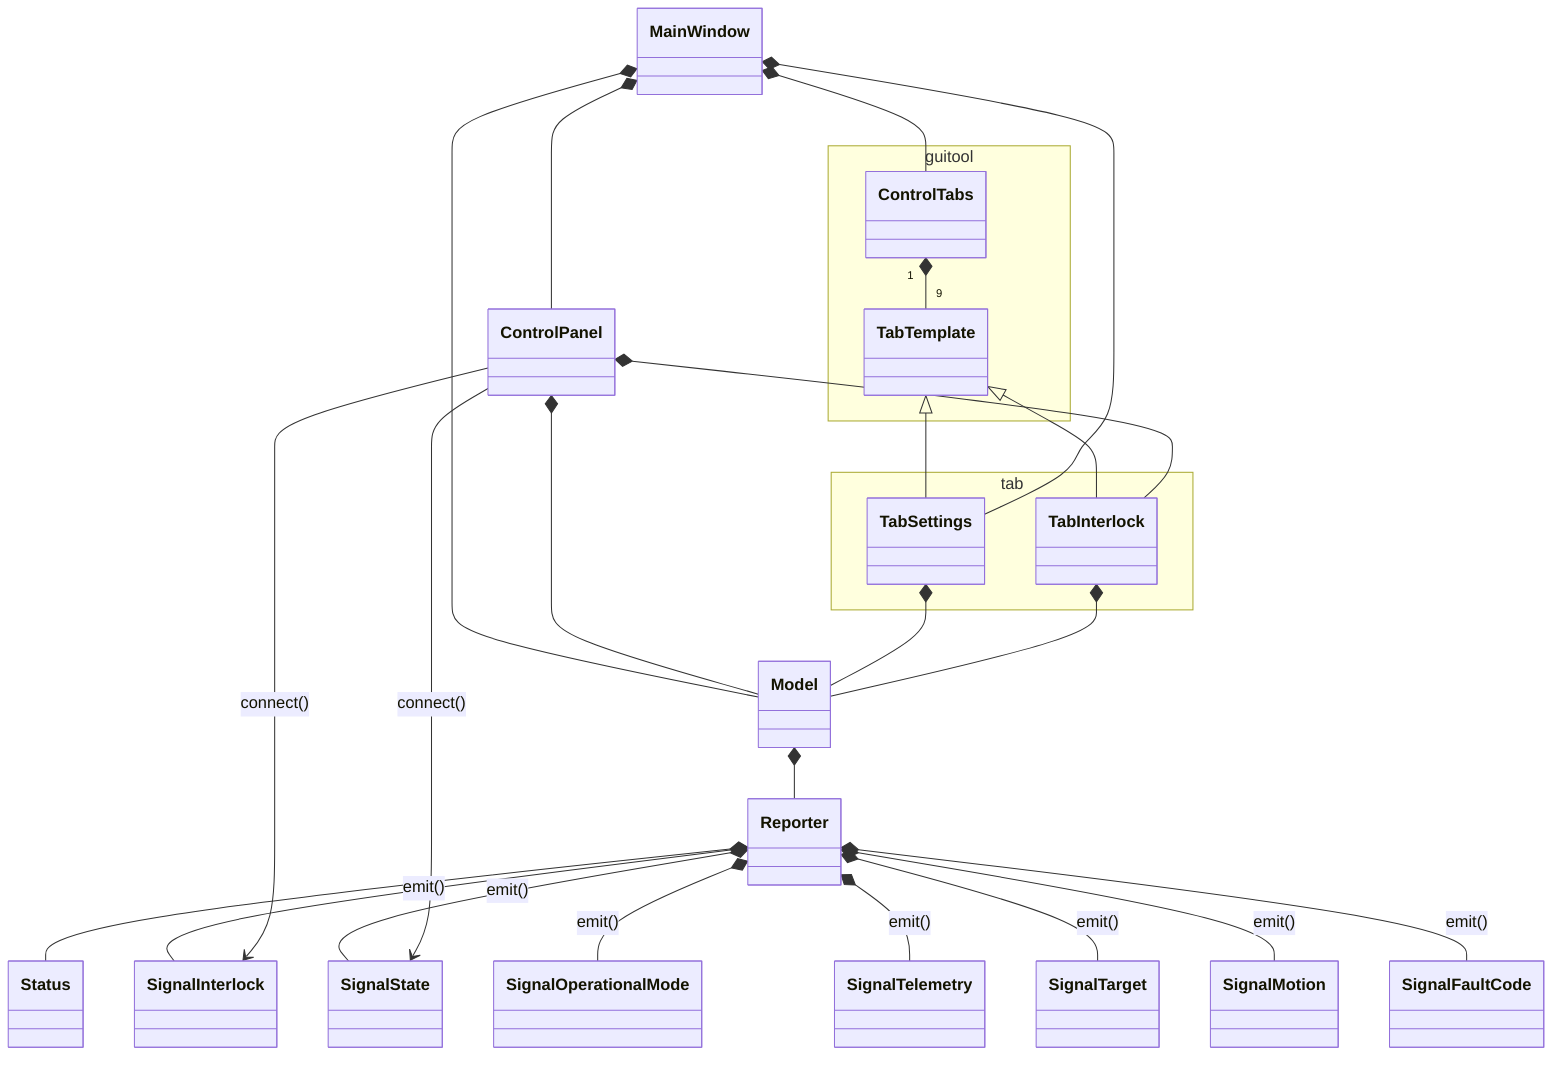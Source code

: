 classDiagram

namespace guitool {
  class ControlTabs
  class TabTemplate
}

namespace tab {
  class TabSettings
  class TabInterlock
}

TabTemplate <|-- TabSettings
TabTemplate <|-- TabInterlock

MainWindow *-- Model
MainWindow *-- ControlTabs
MainWindow *-- ControlPanel
MainWindow *-- TabSettings

Model *-- Reporter

Reporter *-- Status
Reporter *-- SignalInterlock : emit()
Reporter *-- SignalState : emit()
Reporter *-- SignalOperationalMode : emit()
Reporter *-- SignalTelemetry : emit()
Reporter *-- SignalTarget : emit()
Reporter *-- SignalMotion : emit()
Reporter *-- SignalFaultCode : emit()

ControlPanel *-- Model
ControlPanel *-- TabInterlock
ControlPanel --> SignalInterlock : connect()
ControlPanel --> SignalState : connect()

TabSettings *-- Model
TabInterlock *-- Model

ControlTabs "1" *-- "9" TabTemplate